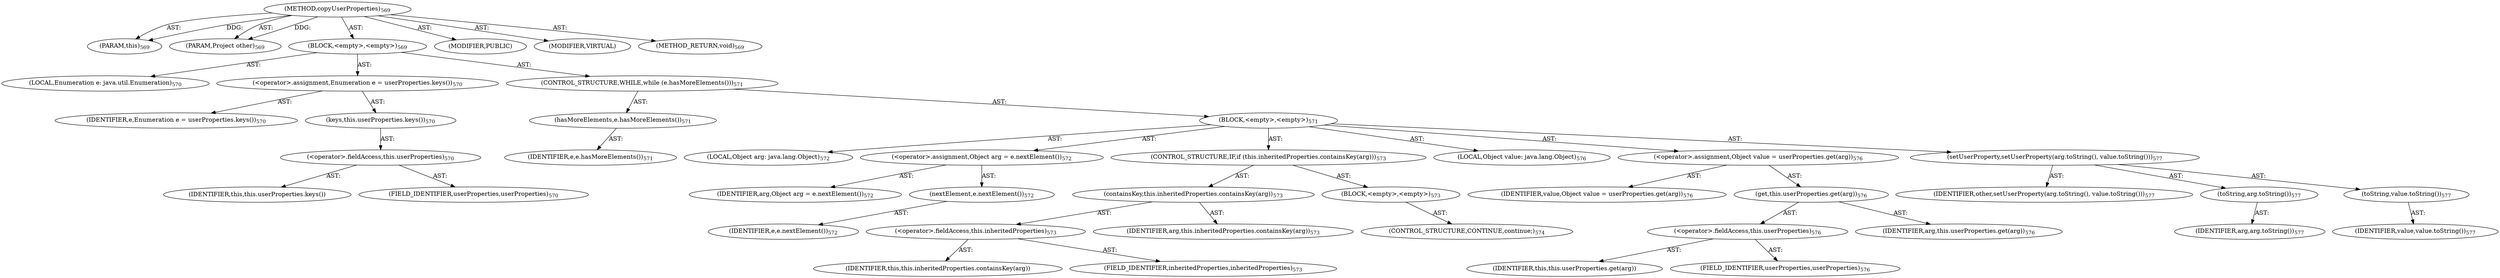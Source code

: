 digraph "copyUserProperties" {  
"111669149714" [label = <(METHOD,copyUserProperties)<SUB>569</SUB>> ]
"115964117045" [label = <(PARAM,this)<SUB>569</SUB>> ]
"115964117046" [label = <(PARAM,Project other)<SUB>569</SUB>> ]
"25769803825" [label = <(BLOCK,&lt;empty&gt;,&lt;empty&gt;)<SUB>569</SUB>> ]
"94489280541" [label = <(LOCAL,Enumeration e: java.util.Enumeration)<SUB>570</SUB>> ]
"30064771289" [label = <(&lt;operator&gt;.assignment,Enumeration e = userProperties.keys())<SUB>570</SUB>> ]
"68719476969" [label = <(IDENTIFIER,e,Enumeration e = userProperties.keys())<SUB>570</SUB>> ]
"30064771290" [label = <(keys,this.userProperties.keys())<SUB>570</SUB>> ]
"30064771291" [label = <(&lt;operator&gt;.fieldAccess,this.userProperties)<SUB>570</SUB>> ]
"68719476970" [label = <(IDENTIFIER,this,this.userProperties.keys())> ]
"55834574892" [label = <(FIELD_IDENTIFIER,userProperties,userProperties)<SUB>570</SUB>> ]
"47244640288" [label = <(CONTROL_STRUCTURE,WHILE,while (e.hasMoreElements()))<SUB>571</SUB>> ]
"30064771292" [label = <(hasMoreElements,e.hasMoreElements())<SUB>571</SUB>> ]
"68719476971" [label = <(IDENTIFIER,e,e.hasMoreElements())<SUB>571</SUB>> ]
"25769803826" [label = <(BLOCK,&lt;empty&gt;,&lt;empty&gt;)<SUB>571</SUB>> ]
"94489280542" [label = <(LOCAL,Object arg: java.lang.Object)<SUB>572</SUB>> ]
"30064771293" [label = <(&lt;operator&gt;.assignment,Object arg = e.nextElement())<SUB>572</SUB>> ]
"68719476972" [label = <(IDENTIFIER,arg,Object arg = e.nextElement())<SUB>572</SUB>> ]
"30064771294" [label = <(nextElement,e.nextElement())<SUB>572</SUB>> ]
"68719476973" [label = <(IDENTIFIER,e,e.nextElement())<SUB>572</SUB>> ]
"47244640289" [label = <(CONTROL_STRUCTURE,IF,if (this.inheritedProperties.containsKey(arg)))<SUB>573</SUB>> ]
"30064771295" [label = <(containsKey,this.inheritedProperties.containsKey(arg))<SUB>573</SUB>> ]
"30064771296" [label = <(&lt;operator&gt;.fieldAccess,this.inheritedProperties)<SUB>573</SUB>> ]
"68719476974" [label = <(IDENTIFIER,this,this.inheritedProperties.containsKey(arg))> ]
"55834574893" [label = <(FIELD_IDENTIFIER,inheritedProperties,inheritedProperties)<SUB>573</SUB>> ]
"68719476975" [label = <(IDENTIFIER,arg,this.inheritedProperties.containsKey(arg))<SUB>573</SUB>> ]
"25769803827" [label = <(BLOCK,&lt;empty&gt;,&lt;empty&gt;)<SUB>573</SUB>> ]
"47244640290" [label = <(CONTROL_STRUCTURE,CONTINUE,continue;)<SUB>574</SUB>> ]
"94489280543" [label = <(LOCAL,Object value: java.lang.Object)<SUB>576</SUB>> ]
"30064771297" [label = <(&lt;operator&gt;.assignment,Object value = userProperties.get(arg))<SUB>576</SUB>> ]
"68719476976" [label = <(IDENTIFIER,value,Object value = userProperties.get(arg))<SUB>576</SUB>> ]
"30064771298" [label = <(get,this.userProperties.get(arg))<SUB>576</SUB>> ]
"30064771299" [label = <(&lt;operator&gt;.fieldAccess,this.userProperties)<SUB>576</SUB>> ]
"68719476977" [label = <(IDENTIFIER,this,this.userProperties.get(arg))> ]
"55834574894" [label = <(FIELD_IDENTIFIER,userProperties,userProperties)<SUB>576</SUB>> ]
"68719476978" [label = <(IDENTIFIER,arg,this.userProperties.get(arg))<SUB>576</SUB>> ]
"30064771300" [label = <(setUserProperty,setUserProperty(arg.toString(), value.toString()))<SUB>577</SUB>> ]
"68719476979" [label = <(IDENTIFIER,other,setUserProperty(arg.toString(), value.toString()))<SUB>577</SUB>> ]
"30064771301" [label = <(toString,arg.toString())<SUB>577</SUB>> ]
"68719476980" [label = <(IDENTIFIER,arg,arg.toString())<SUB>577</SUB>> ]
"30064771302" [label = <(toString,value.toString())<SUB>577</SUB>> ]
"68719476981" [label = <(IDENTIFIER,value,value.toString())<SUB>577</SUB>> ]
"133143986217" [label = <(MODIFIER,PUBLIC)> ]
"133143986218" [label = <(MODIFIER,VIRTUAL)> ]
"128849018898" [label = <(METHOD_RETURN,void)<SUB>569</SUB>> ]
  "111669149714" -> "115964117045"  [ label = "AST: "] 
  "111669149714" -> "115964117046"  [ label = "AST: "] 
  "111669149714" -> "25769803825"  [ label = "AST: "] 
  "111669149714" -> "133143986217"  [ label = "AST: "] 
  "111669149714" -> "133143986218"  [ label = "AST: "] 
  "111669149714" -> "128849018898"  [ label = "AST: "] 
  "25769803825" -> "94489280541"  [ label = "AST: "] 
  "25769803825" -> "30064771289"  [ label = "AST: "] 
  "25769803825" -> "47244640288"  [ label = "AST: "] 
  "30064771289" -> "68719476969"  [ label = "AST: "] 
  "30064771289" -> "30064771290"  [ label = "AST: "] 
  "30064771290" -> "30064771291"  [ label = "AST: "] 
  "30064771291" -> "68719476970"  [ label = "AST: "] 
  "30064771291" -> "55834574892"  [ label = "AST: "] 
  "47244640288" -> "30064771292"  [ label = "AST: "] 
  "47244640288" -> "25769803826"  [ label = "AST: "] 
  "30064771292" -> "68719476971"  [ label = "AST: "] 
  "25769803826" -> "94489280542"  [ label = "AST: "] 
  "25769803826" -> "30064771293"  [ label = "AST: "] 
  "25769803826" -> "47244640289"  [ label = "AST: "] 
  "25769803826" -> "94489280543"  [ label = "AST: "] 
  "25769803826" -> "30064771297"  [ label = "AST: "] 
  "25769803826" -> "30064771300"  [ label = "AST: "] 
  "30064771293" -> "68719476972"  [ label = "AST: "] 
  "30064771293" -> "30064771294"  [ label = "AST: "] 
  "30064771294" -> "68719476973"  [ label = "AST: "] 
  "47244640289" -> "30064771295"  [ label = "AST: "] 
  "47244640289" -> "25769803827"  [ label = "AST: "] 
  "30064771295" -> "30064771296"  [ label = "AST: "] 
  "30064771295" -> "68719476975"  [ label = "AST: "] 
  "30064771296" -> "68719476974"  [ label = "AST: "] 
  "30064771296" -> "55834574893"  [ label = "AST: "] 
  "25769803827" -> "47244640290"  [ label = "AST: "] 
  "30064771297" -> "68719476976"  [ label = "AST: "] 
  "30064771297" -> "30064771298"  [ label = "AST: "] 
  "30064771298" -> "30064771299"  [ label = "AST: "] 
  "30064771298" -> "68719476978"  [ label = "AST: "] 
  "30064771299" -> "68719476977"  [ label = "AST: "] 
  "30064771299" -> "55834574894"  [ label = "AST: "] 
  "30064771300" -> "68719476979"  [ label = "AST: "] 
  "30064771300" -> "30064771301"  [ label = "AST: "] 
  "30064771300" -> "30064771302"  [ label = "AST: "] 
  "30064771301" -> "68719476980"  [ label = "AST: "] 
  "30064771302" -> "68719476981"  [ label = "AST: "] 
  "111669149714" -> "115964117045"  [ label = "DDG: "] 
  "111669149714" -> "115964117046"  [ label = "DDG: "] 
}
